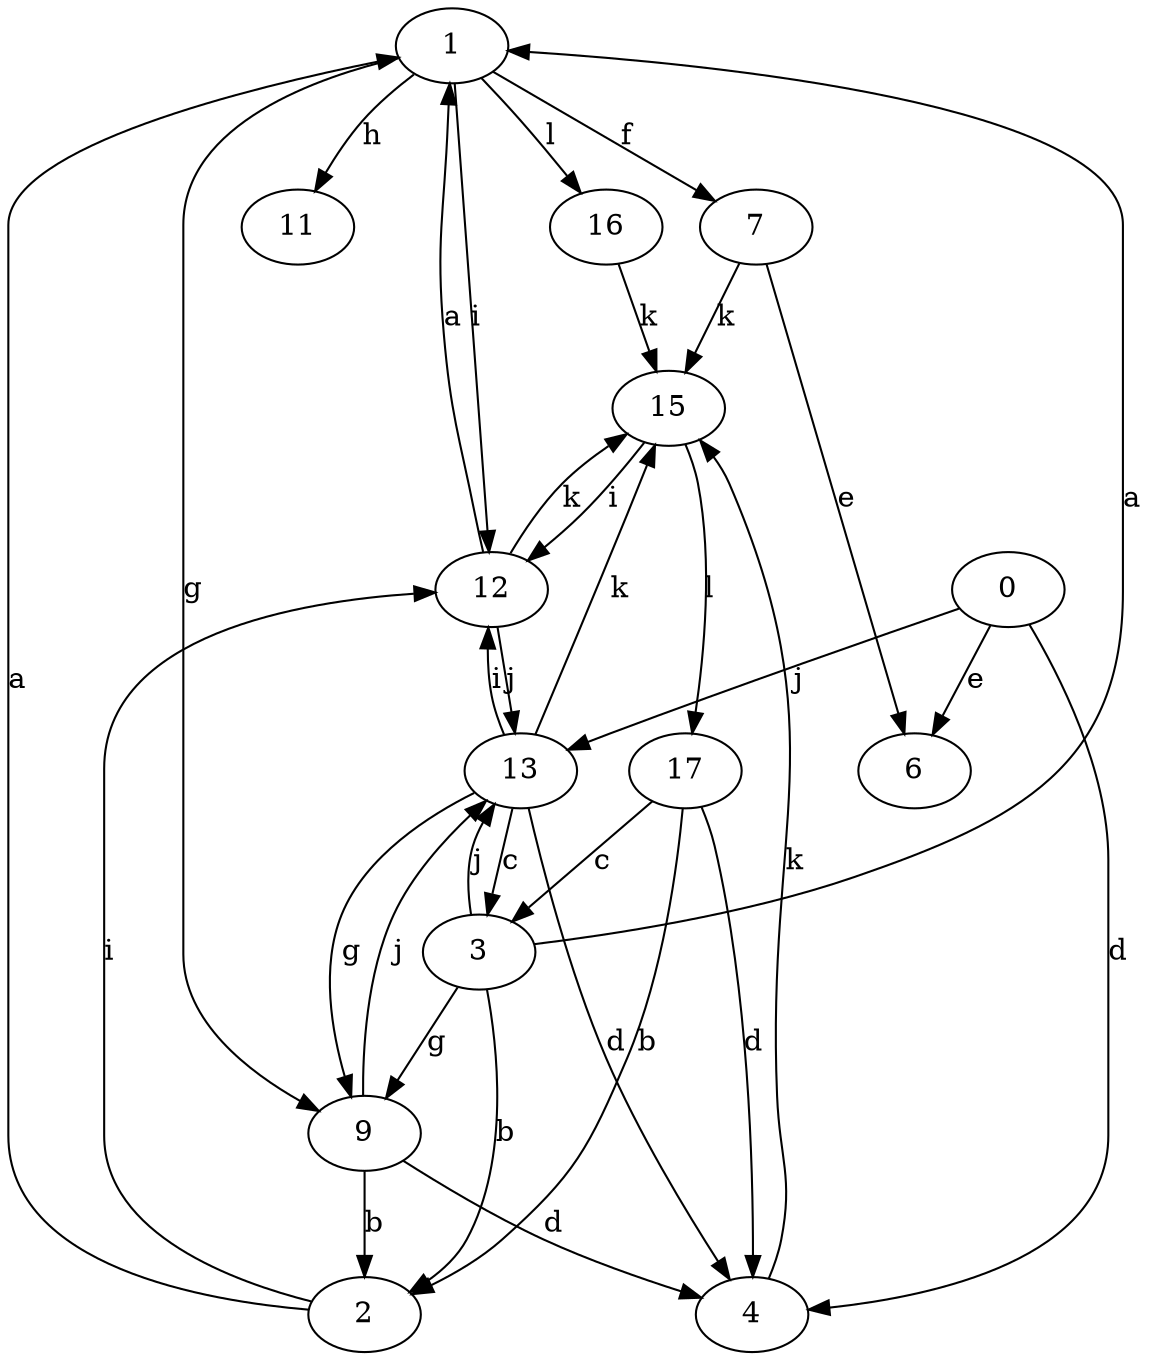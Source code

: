 strict digraph  {
1;
2;
3;
4;
0;
6;
7;
9;
11;
12;
13;
15;
16;
17;
1 -> 7  [label=f];
1 -> 9  [label=g];
1 -> 11  [label=h];
1 -> 12  [label=i];
1 -> 16  [label=l];
2 -> 1  [label=a];
2 -> 12  [label=i];
3 -> 1  [label=a];
3 -> 2  [label=b];
3 -> 9  [label=g];
3 -> 13  [label=j];
4 -> 15  [label=k];
0 -> 4  [label=d];
0 -> 6  [label=e];
0 -> 13  [label=j];
7 -> 6  [label=e];
7 -> 15  [label=k];
9 -> 2  [label=b];
9 -> 4  [label=d];
9 -> 13  [label=j];
12 -> 1  [label=a];
12 -> 13  [label=j];
12 -> 15  [label=k];
13 -> 3  [label=c];
13 -> 4  [label=d];
13 -> 9  [label=g];
13 -> 12  [label=i];
13 -> 15  [label=k];
15 -> 12  [label=i];
15 -> 17  [label=l];
16 -> 15  [label=k];
17 -> 2  [label=b];
17 -> 3  [label=c];
17 -> 4  [label=d];
}
